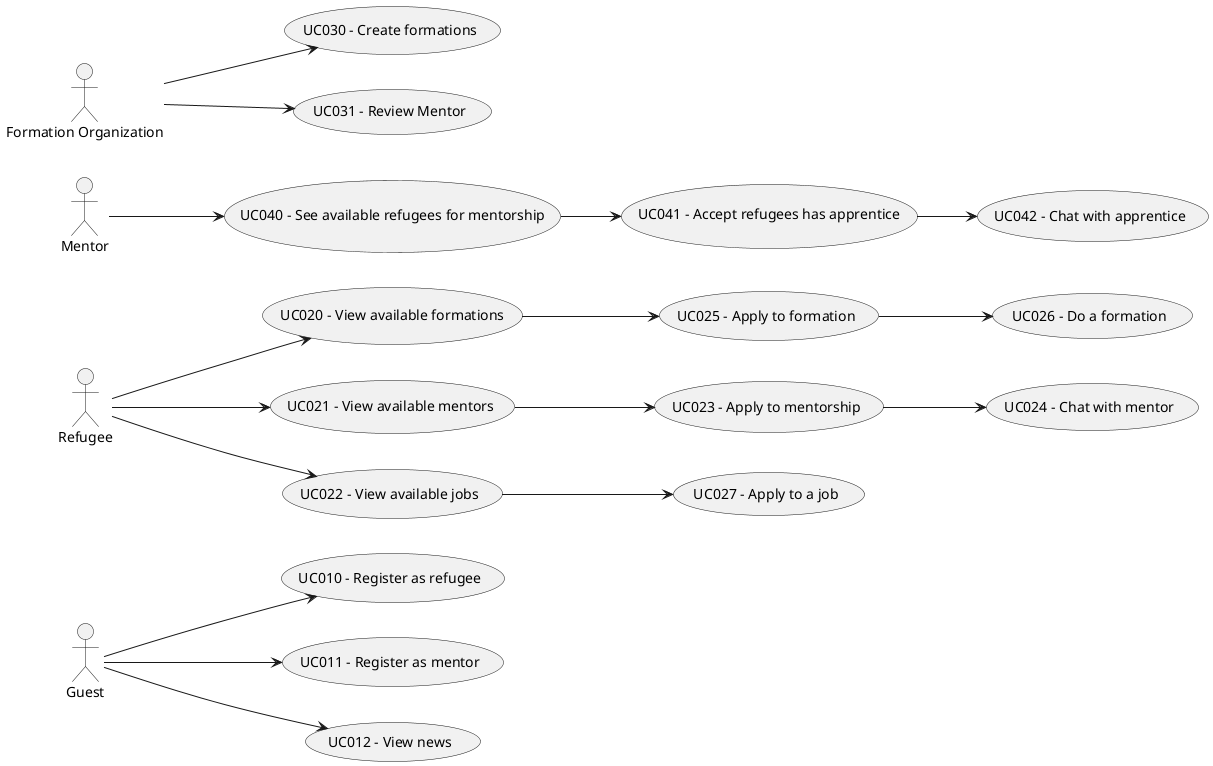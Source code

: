 @startuml

left to right direction

actor "Guest" as Guest
actor "Refugee" as Refugee
actor "Mentor" as Mentor
actor "Formation Organization" as Org

usecase "UC010 - Register as refugee" as UC010
usecase "UC011 - Register as mentor" as UC011
usecase "UC012 - View news" as UC012


usecase "UC020 - View available formations" as UC020
usecase "UC021 - View available mentors" as UC021
usecase "UC022 - View available jobs" as UC022
usecase "UC023 - Apply to mentorship" as UC023
usecase "UC024 - Chat with mentor" as UC024
usecase "UC025 - Apply to formation" as UC025
usecase "UC026 - Do a formation" as UC026
usecase "UC027 - Apply to a job" as UC027



usecase "UC030 - Create formations" as UC030
usecase "UC031 - Review Mentor" as UC031
usecase "UC040 - See available refugees for mentorship" as UC040
usecase "UC041 - Accept refugees has apprentice" as UC041
usecase "UC042 - Chat with apprentice" as UC042


Guest --> UC010
Guest --> UC011
Guest --> UC012
Refugee --> UC020
Refugee --> UC021
Refugee --> UC022
Mentor --> UC040
Org --> UC030
Org --> UC031
UC021 --> UC023
UC023 --> UC024
UC020 --> UC025
UC025 --> UC026
UC040 --> UC041
UC041 --> UC042
UC022 --> UC027




@enduml
